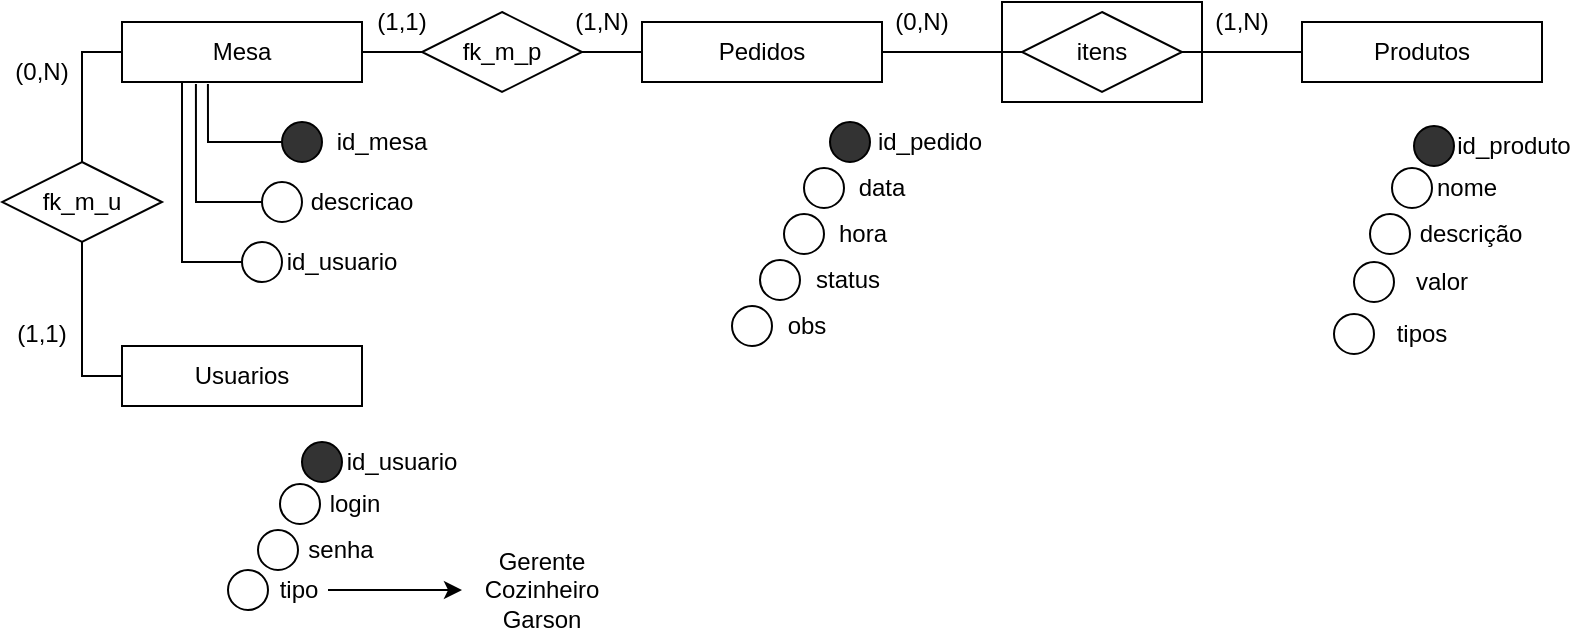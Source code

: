<mxfile version="14.3.0" type="device"><diagram id="8e13k_EQJg6Xo4oE37-6" name="Page-1"><mxGraphModel dx="1422" dy="762" grid="1" gridSize="10" guides="1" tooltips="1" connect="1" arrows="1" fold="1" page="1" pageScale="1" pageWidth="827" pageHeight="1169" math="0" shadow="0"><root><mxCell id="0"/><mxCell id="1" parent="0"/><mxCell id="eyMzCKxUx9vzPtakjmdC-26" value="" style="rounded=0;whiteSpace=wrap;html=1;fillColor=#FFFFFF;" vertex="1" parent="1"><mxGeometry x="510" y="70" width="100" height="50" as="geometry"/></mxCell><mxCell id="eyMzCKxUx9vzPtakjmdC-22" style="edgeStyle=orthogonalEdgeStyle;rounded=0;orthogonalLoop=1;jettySize=auto;html=1;exitX=1;exitY=0.5;exitDx=0;exitDy=0;entryX=0;entryY=0.5;entryDx=0;entryDy=0;endArrow=none;endFill=0;" edge="1" parent="1" source="eyMzCKxUx9vzPtakjmdC-1" target="eyMzCKxUx9vzPtakjmdC-20"><mxGeometry relative="1" as="geometry"/></mxCell><mxCell id="eyMzCKxUx9vzPtakjmdC-77" style="edgeStyle=orthogonalEdgeStyle;rounded=0;orthogonalLoop=1;jettySize=auto;html=1;exitX=0;exitY=0.5;exitDx=0;exitDy=0;entryX=0.5;entryY=0;entryDx=0;entryDy=0;endArrow=none;endFill=0;" edge="1" parent="1" source="eyMzCKxUx9vzPtakjmdC-1" target="eyMzCKxUx9vzPtakjmdC-76"><mxGeometry relative="1" as="geometry"/></mxCell><mxCell id="eyMzCKxUx9vzPtakjmdC-1" value="Mesa" style="rounded=0;whiteSpace=wrap;html=1;" vertex="1" parent="1"><mxGeometry x="70" y="80" width="120" height="30" as="geometry"/></mxCell><mxCell id="eyMzCKxUx9vzPtakjmdC-2" value="Produtos" style="rounded=0;whiteSpace=wrap;html=1;" vertex="1" parent="1"><mxGeometry x="660" y="80" width="120" height="30" as="geometry"/></mxCell><mxCell id="eyMzCKxUx9vzPtakjmdC-9" style="edgeStyle=orthogonalEdgeStyle;rounded=0;orthogonalLoop=1;jettySize=auto;html=1;exitX=0;exitY=0.5;exitDx=0;exitDy=0;entryX=0.358;entryY=1.033;entryDx=0;entryDy=0;endArrow=none;endFill=0;entryPerimeter=0;" edge="1" parent="1" source="eyMzCKxUx9vzPtakjmdC-3" target="eyMzCKxUx9vzPtakjmdC-1"><mxGeometry relative="1" as="geometry"/></mxCell><mxCell id="eyMzCKxUx9vzPtakjmdC-3" value="" style="ellipse;whiteSpace=wrap;html=1;aspect=fixed;fillColor=#333333;" vertex="1" parent="1"><mxGeometry x="150" y="130" width="20" height="20" as="geometry"/></mxCell><mxCell id="eyMzCKxUx9vzPtakjmdC-10" style="edgeStyle=orthogonalEdgeStyle;rounded=0;orthogonalLoop=1;jettySize=auto;html=1;exitX=0;exitY=1;exitDx=0;exitDy=0;entryX=0.308;entryY=1.033;entryDx=0;entryDy=0;entryPerimeter=0;endArrow=none;endFill=0;" edge="1" parent="1" source="eyMzCKxUx9vzPtakjmdC-4" target="eyMzCKxUx9vzPtakjmdC-1"><mxGeometry relative="1" as="geometry"><Array as="points"><mxPoint x="143" y="170"/><mxPoint x="107" y="170"/></Array></mxGeometry></mxCell><mxCell id="eyMzCKxUx9vzPtakjmdC-4" value="" style="ellipse;whiteSpace=wrap;html=1;aspect=fixed;" vertex="1" parent="1"><mxGeometry x="140" y="160" width="20" height="20" as="geometry"/></mxCell><mxCell id="eyMzCKxUx9vzPtakjmdC-6" value="id_mesa" style="text;html=1;strokeColor=none;fillColor=none;align=center;verticalAlign=middle;whiteSpace=wrap;rounded=0;" vertex="1" parent="1"><mxGeometry x="170" y="130" width="60" height="20" as="geometry"/></mxCell><mxCell id="eyMzCKxUx9vzPtakjmdC-7" value="descricao" style="text;html=1;strokeColor=none;fillColor=none;align=center;verticalAlign=middle;whiteSpace=wrap;rounded=0;" vertex="1" parent="1"><mxGeometry x="160" y="160" width="60" height="20" as="geometry"/></mxCell><mxCell id="eyMzCKxUx9vzPtakjmdC-13" value="(1,1)" style="text;html=1;strokeColor=none;fillColor=none;align=center;verticalAlign=middle;whiteSpace=wrap;rounded=0;" vertex="1" parent="1"><mxGeometry x="190" y="70" width="40" height="20" as="geometry"/></mxCell><mxCell id="eyMzCKxUx9vzPtakjmdC-14" value="(1,N)" style="text;html=1;strokeColor=none;fillColor=none;align=center;verticalAlign=middle;whiteSpace=wrap;rounded=0;" vertex="1" parent="1"><mxGeometry x="290" y="70" width="40" height="20" as="geometry"/></mxCell><mxCell id="eyMzCKxUx9vzPtakjmdC-17" value="(0,N)" style="text;html=1;strokeColor=none;fillColor=none;align=center;verticalAlign=middle;whiteSpace=wrap;rounded=0;" vertex="1" parent="1"><mxGeometry x="450" y="70" width="40" height="20" as="geometry"/></mxCell><mxCell id="eyMzCKxUx9vzPtakjmdC-18" value="(1,N)" style="text;html=1;strokeColor=none;fillColor=none;align=center;verticalAlign=middle;whiteSpace=wrap;rounded=0;" vertex="1" parent="1"><mxGeometry x="610" y="70" width="40" height="20" as="geometry"/></mxCell><mxCell id="eyMzCKxUx9vzPtakjmdC-19" value="Pedidos" style="rounded=0;whiteSpace=wrap;html=1;" vertex="1" parent="1"><mxGeometry x="330" y="80" width="120" height="30" as="geometry"/></mxCell><mxCell id="eyMzCKxUx9vzPtakjmdC-21" style="edgeStyle=orthogonalEdgeStyle;rounded=0;orthogonalLoop=1;jettySize=auto;html=1;exitX=1;exitY=0.5;exitDx=0;exitDy=0;entryX=1;entryY=1;entryDx=0;entryDy=0;endArrow=none;endFill=0;" edge="1" parent="1" source="eyMzCKxUx9vzPtakjmdC-20" target="eyMzCKxUx9vzPtakjmdC-14"><mxGeometry relative="1" as="geometry"/></mxCell><mxCell id="eyMzCKxUx9vzPtakjmdC-20" value="fk_m_p" style="rhombus;whiteSpace=wrap;html=1;fillColor=#FFFFFF;" vertex="1" parent="1"><mxGeometry x="220" y="75" width="80" height="40" as="geometry"/></mxCell><mxCell id="eyMzCKxUx9vzPtakjmdC-24" style="edgeStyle=orthogonalEdgeStyle;rounded=0;orthogonalLoop=1;jettySize=auto;html=1;exitX=1;exitY=0.5;exitDx=0;exitDy=0;entryX=0;entryY=0.5;entryDx=0;entryDy=0;endArrow=none;endFill=0;" edge="1" parent="1" source="eyMzCKxUx9vzPtakjmdC-23" target="eyMzCKxUx9vzPtakjmdC-2"><mxGeometry relative="1" as="geometry"/></mxCell><mxCell id="eyMzCKxUx9vzPtakjmdC-25" style="edgeStyle=orthogonalEdgeStyle;rounded=0;orthogonalLoop=1;jettySize=auto;html=1;exitX=0;exitY=0.5;exitDx=0;exitDy=0;entryX=1;entryY=0.5;entryDx=0;entryDy=0;endArrow=none;endFill=0;" edge="1" parent="1" source="eyMzCKxUx9vzPtakjmdC-23" target="eyMzCKxUx9vzPtakjmdC-19"><mxGeometry relative="1" as="geometry"/></mxCell><mxCell id="eyMzCKxUx9vzPtakjmdC-23" value="itens" style="rhombus;whiteSpace=wrap;html=1;fillColor=#FFFFFF;" vertex="1" parent="1"><mxGeometry x="520" y="75" width="80" height="40" as="geometry"/></mxCell><mxCell id="eyMzCKxUx9vzPtakjmdC-27" value="" style="ellipse;whiteSpace=wrap;html=1;aspect=fixed;fillColor=#333333;" vertex="1" parent="1"><mxGeometry x="424" y="130" width="20" height="20" as="geometry"/></mxCell><mxCell id="eyMzCKxUx9vzPtakjmdC-28" value="id_pedido" style="text;html=1;strokeColor=none;fillColor=none;align=center;verticalAlign=middle;whiteSpace=wrap;rounded=0;" vertex="1" parent="1"><mxGeometry x="444" y="130" width="60" height="20" as="geometry"/></mxCell><mxCell id="eyMzCKxUx9vzPtakjmdC-29" value="" style="ellipse;whiteSpace=wrap;html=1;aspect=fixed;" vertex="1" parent="1"><mxGeometry x="389" y="199" width="20" height="20" as="geometry"/></mxCell><mxCell id="eyMzCKxUx9vzPtakjmdC-30" value="status" style="text;html=1;strokeColor=none;fillColor=none;align=center;verticalAlign=middle;whiteSpace=wrap;rounded=0;" vertex="1" parent="1"><mxGeometry x="403" y="199" width="60" height="20" as="geometry"/></mxCell><mxCell id="eyMzCKxUx9vzPtakjmdC-33" value="" style="ellipse;whiteSpace=wrap;html=1;aspect=fixed;" vertex="1" parent="1"><mxGeometry x="411" y="153" width="20" height="20" as="geometry"/></mxCell><mxCell id="eyMzCKxUx9vzPtakjmdC-34" value="data" style="text;html=1;strokeColor=none;fillColor=none;align=center;verticalAlign=middle;whiteSpace=wrap;rounded=0;" vertex="1" parent="1"><mxGeometry x="432" y="153" width="36" height="20" as="geometry"/></mxCell><mxCell id="eyMzCKxUx9vzPtakjmdC-39" value="" style="ellipse;whiteSpace=wrap;html=1;aspect=fixed;" vertex="1" parent="1"><mxGeometry x="375" y="222" width="20" height="20" as="geometry"/></mxCell><mxCell id="eyMzCKxUx9vzPtakjmdC-41" value="obs" style="text;html=1;strokeColor=none;fillColor=none;align=center;verticalAlign=middle;whiteSpace=wrap;rounded=0;" vertex="1" parent="1"><mxGeometry x="394.5" y="222" width="34.5" height="20" as="geometry"/></mxCell><mxCell id="eyMzCKxUx9vzPtakjmdC-42" value="" style="ellipse;whiteSpace=wrap;html=1;aspect=fixed;" vertex="1" parent="1"><mxGeometry x="401" y="176" width="20" height="20" as="geometry"/></mxCell><mxCell id="eyMzCKxUx9vzPtakjmdC-43" value="hora" style="text;html=1;strokeColor=none;fillColor=none;align=center;verticalAlign=middle;whiteSpace=wrap;rounded=0;" vertex="1" parent="1"><mxGeometry x="421" y="176" width="39" height="20" as="geometry"/></mxCell><mxCell id="eyMzCKxUx9vzPtakjmdC-47" style="edgeStyle=orthogonalEdgeStyle;rounded=0;orthogonalLoop=1;jettySize=auto;html=1;exitX=0;exitY=0.5;exitDx=0;exitDy=0;entryX=0.25;entryY=1;entryDx=0;entryDy=0;endArrow=none;endFill=0;" edge="1" parent="1" source="eyMzCKxUx9vzPtakjmdC-45" target="eyMzCKxUx9vzPtakjmdC-1"><mxGeometry relative="1" as="geometry"/></mxCell><mxCell id="eyMzCKxUx9vzPtakjmdC-45" value="" style="ellipse;whiteSpace=wrap;html=1;aspect=fixed;" vertex="1" parent="1"><mxGeometry x="130" y="190" width="20" height="20" as="geometry"/></mxCell><mxCell id="eyMzCKxUx9vzPtakjmdC-46" value="id_usuario" style="text;html=1;strokeColor=none;fillColor=none;align=center;verticalAlign=middle;whiteSpace=wrap;rounded=0;" vertex="1" parent="1"><mxGeometry x="150" y="190" width="60" height="20" as="geometry"/></mxCell><mxCell id="eyMzCKxUx9vzPtakjmdC-50" value="" style="ellipse;whiteSpace=wrap;html=1;aspect=fixed;fillColor=#333333;" vertex="1" parent="1"><mxGeometry x="716" y="132" width="20" height="20" as="geometry"/></mxCell><mxCell id="eyMzCKxUx9vzPtakjmdC-51" value="id_produto" style="text;html=1;strokeColor=none;fillColor=none;align=center;verticalAlign=middle;whiteSpace=wrap;rounded=0;" vertex="1" parent="1"><mxGeometry x="736" y="132" width="60" height="20" as="geometry"/></mxCell><mxCell id="eyMzCKxUx9vzPtakjmdC-53" value="" style="ellipse;whiteSpace=wrap;html=1;aspect=fixed;" vertex="1" parent="1"><mxGeometry x="705" y="153" width="20" height="20" as="geometry"/></mxCell><mxCell id="eyMzCKxUx9vzPtakjmdC-54" value="nome" style="text;html=1;strokeColor=none;fillColor=none;align=center;verticalAlign=middle;whiteSpace=wrap;rounded=0;" vertex="1" parent="1"><mxGeometry x="724.5" y="153" width="34.5" height="20" as="geometry"/></mxCell><mxCell id="eyMzCKxUx9vzPtakjmdC-55" value="" style="ellipse;whiteSpace=wrap;html=1;aspect=fixed;" vertex="1" parent="1"><mxGeometry x="694" y="176" width="20" height="20" as="geometry"/></mxCell><mxCell id="eyMzCKxUx9vzPtakjmdC-56" value="descrição" style="text;html=1;strokeColor=none;fillColor=none;align=center;verticalAlign=middle;whiteSpace=wrap;rounded=0;" vertex="1" parent="1"><mxGeometry x="713.5" y="176" width="60.5" height="20" as="geometry"/></mxCell><mxCell id="eyMzCKxUx9vzPtakjmdC-57" value="" style="ellipse;whiteSpace=wrap;html=1;aspect=fixed;" vertex="1" parent="1"><mxGeometry x="686" y="200" width="20" height="20" as="geometry"/></mxCell><mxCell id="eyMzCKxUx9vzPtakjmdC-58" value="valor" style="text;html=1;strokeColor=none;fillColor=none;align=center;verticalAlign=middle;whiteSpace=wrap;rounded=0;" vertex="1" parent="1"><mxGeometry x="705.5" y="200" width="47.5" height="20" as="geometry"/></mxCell><mxCell id="eyMzCKxUx9vzPtakjmdC-59" value="" style="ellipse;whiteSpace=wrap;html=1;aspect=fixed;" vertex="1" parent="1"><mxGeometry x="676" y="226" width="20" height="20" as="geometry"/></mxCell><mxCell id="eyMzCKxUx9vzPtakjmdC-60" value="tipos" style="text;html=1;strokeColor=none;fillColor=none;align=center;verticalAlign=middle;whiteSpace=wrap;rounded=0;" vertex="1" parent="1"><mxGeometry x="695.5" y="226" width="47.5" height="20" as="geometry"/></mxCell><mxCell id="eyMzCKxUx9vzPtakjmdC-62" value="Usuarios" style="rounded=0;whiteSpace=wrap;html=1;" vertex="1" parent="1"><mxGeometry x="70" y="242" width="120" height="30" as="geometry"/></mxCell><mxCell id="eyMzCKxUx9vzPtakjmdC-65" value="" style="ellipse;whiteSpace=wrap;html=1;aspect=fixed;fillColor=#333333;" vertex="1" parent="1"><mxGeometry x="160" y="290" width="20" height="20" as="geometry"/></mxCell><mxCell id="eyMzCKxUx9vzPtakjmdC-66" value="id_usuario" style="text;html=1;strokeColor=none;fillColor=none;align=center;verticalAlign=middle;whiteSpace=wrap;rounded=0;" vertex="1" parent="1"><mxGeometry x="180" y="290" width="60" height="20" as="geometry"/></mxCell><mxCell id="eyMzCKxUx9vzPtakjmdC-67" value="" style="ellipse;whiteSpace=wrap;html=1;aspect=fixed;" vertex="1" parent="1"><mxGeometry x="149" y="311" width="20" height="20" as="geometry"/></mxCell><mxCell id="eyMzCKxUx9vzPtakjmdC-68" value="login" style="text;html=1;strokeColor=none;fillColor=none;align=center;verticalAlign=middle;whiteSpace=wrap;rounded=0;" vertex="1" parent="1"><mxGeometry x="168.5" y="311" width="34.5" height="20" as="geometry"/></mxCell><mxCell id="eyMzCKxUx9vzPtakjmdC-69" value="" style="ellipse;whiteSpace=wrap;html=1;aspect=fixed;" vertex="1" parent="1"><mxGeometry x="138" y="334" width="20" height="20" as="geometry"/></mxCell><mxCell id="eyMzCKxUx9vzPtakjmdC-70" value="senha" style="text;html=1;strokeColor=none;fillColor=none;align=center;verticalAlign=middle;whiteSpace=wrap;rounded=0;" vertex="1" parent="1"><mxGeometry x="157.5" y="334" width="42.5" height="20" as="geometry"/></mxCell><mxCell id="eyMzCKxUx9vzPtakjmdC-71" value="" style="ellipse;whiteSpace=wrap;html=1;aspect=fixed;" vertex="1" parent="1"><mxGeometry x="123" y="354" width="20" height="20" as="geometry"/></mxCell><mxCell id="eyMzCKxUx9vzPtakjmdC-82" style="edgeStyle=orthogonalEdgeStyle;rounded=0;orthogonalLoop=1;jettySize=auto;html=1;endArrow=classic;endFill=1;" edge="1" parent="1" source="eyMzCKxUx9vzPtakjmdC-72"><mxGeometry relative="1" as="geometry"><mxPoint x="240" y="364" as="targetPoint"/></mxGeometry></mxCell><mxCell id="eyMzCKxUx9vzPtakjmdC-72" value="tipo" style="text;html=1;strokeColor=none;fillColor=none;align=center;verticalAlign=middle;whiteSpace=wrap;rounded=0;" vertex="1" parent="1"><mxGeometry x="142.5" y="354" width="30.5" height="20" as="geometry"/></mxCell><mxCell id="eyMzCKxUx9vzPtakjmdC-78" style="edgeStyle=orthogonalEdgeStyle;rounded=0;orthogonalLoop=1;jettySize=auto;html=1;exitX=0.5;exitY=1;exitDx=0;exitDy=0;entryX=0;entryY=0.5;entryDx=0;entryDy=0;endArrow=none;endFill=0;" edge="1" parent="1" source="eyMzCKxUx9vzPtakjmdC-76" target="eyMzCKxUx9vzPtakjmdC-62"><mxGeometry relative="1" as="geometry"/></mxCell><mxCell id="eyMzCKxUx9vzPtakjmdC-76" value="fk_m_u" style="rhombus;whiteSpace=wrap;html=1;fillColor=#FFFFFF;" vertex="1" parent="1"><mxGeometry x="10" y="150" width="80" height="40" as="geometry"/></mxCell><mxCell id="eyMzCKxUx9vzPtakjmdC-79" value="(1,1)" style="text;html=1;strokeColor=none;fillColor=none;align=center;verticalAlign=middle;whiteSpace=wrap;rounded=0;" vertex="1" parent="1"><mxGeometry x="10" y="226" width="40" height="20" as="geometry"/></mxCell><mxCell id="eyMzCKxUx9vzPtakjmdC-80" value="(0,N)" style="text;html=1;strokeColor=none;fillColor=none;align=center;verticalAlign=middle;whiteSpace=wrap;rounded=0;" vertex="1" parent="1"><mxGeometry x="10" y="95" width="40" height="20" as="geometry"/></mxCell><mxCell id="eyMzCKxUx9vzPtakjmdC-81" value="Gerente&lt;br&gt;Cozinheiro&lt;br&gt;Garson" style="text;html=1;strokeColor=none;fillColor=none;align=center;verticalAlign=middle;whiteSpace=wrap;rounded=0;" vertex="1" parent="1"><mxGeometry x="260" y="354" width="40" height="20" as="geometry"/></mxCell></root></mxGraphModel></diagram></mxfile>